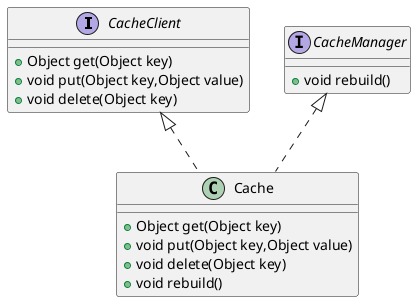 @startuml

interface CacheClient{
     + Object get(Object key)
     + void put(Object key,Object value)
     + void delete(Object key)
}
interface CacheManager{
    + void rebuild()
}

class Cache {
 + Object get(Object key)
 + void put(Object key,Object value)
 + void delete(Object key)
 + void rebuild()
}

CacheClient <|.. Cache
CacheManager <|.. Cache

@enduml